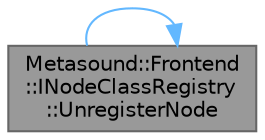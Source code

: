 digraph "Metasound::Frontend::INodeClassRegistry::UnregisterNode"
{
 // INTERACTIVE_SVG=YES
 // LATEX_PDF_SIZE
  bgcolor="transparent";
  edge [fontname=Helvetica,fontsize=10,labelfontname=Helvetica,labelfontsize=10];
  node [fontname=Helvetica,fontsize=10,shape=box,height=0.2,width=0.4];
  rankdir="LR";
  Node1 [id="Node000001",label="Metasound::Frontend\l::INodeClassRegistry\l::UnregisterNode",height=0.2,width=0.4,color="gray40", fillcolor="grey60", style="filled", fontcolor="black",tooltip="Unregister an external node from the frontend."];
  Node1 -> Node1 [id="edge1_Node000001_Node000001",color="steelblue1",style="solid",tooltip=" "];
}
